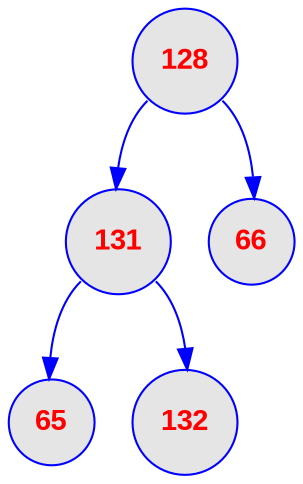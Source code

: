 digraph tas {
	node [
		fontname  = "Arial bold" 
		fontsize  = "14"
		fontcolor = "red"
		style     = "rounded, filled"
		shape     = "circle"
		fillcolor = "grey90"
		color     = "blue"
		width     = "0.5"
	]

	edge [
		color     = "blue"
	]

	0 [label = "128"];
	0 [label = "128"];
	0:sw -> 1;
	1 [label = "131"];
	1 [label = "131"];
	1:sw -> 3;
	3 [label = "65"];
	1:se -> 4;
	4 [label = "132"];
	0:se -> 2;
	2 [label = "66"];
}
